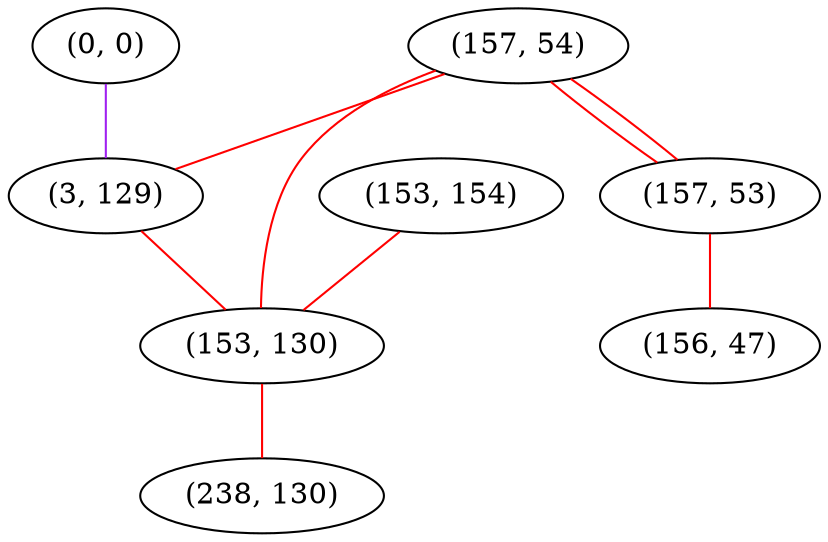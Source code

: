 graph "" {
"(157, 54)";
"(0, 0)";
"(3, 129)";
"(157, 53)";
"(153, 154)";
"(156, 47)";
"(153, 130)";
"(238, 130)";
"(157, 54)" -- "(153, 130)"  [color=red, key=0, weight=1];
"(157, 54)" -- "(3, 129)"  [color=red, key=0, weight=1];
"(157, 54)" -- "(157, 53)"  [color=red, key=0, weight=1];
"(157, 54)" -- "(157, 53)"  [color=red, key=1, weight=1];
"(0, 0)" -- "(3, 129)"  [color=purple, key=0, weight=4];
"(3, 129)" -- "(153, 130)"  [color=red, key=0, weight=1];
"(157, 53)" -- "(156, 47)"  [color=red, key=0, weight=1];
"(153, 154)" -- "(153, 130)"  [color=red, key=0, weight=1];
"(153, 130)" -- "(238, 130)"  [color=red, key=0, weight=1];
}

